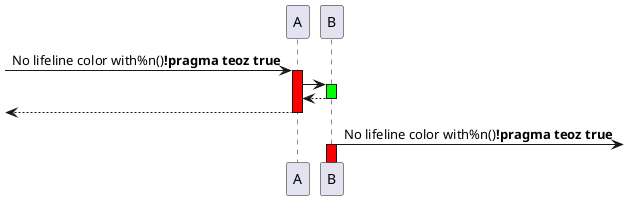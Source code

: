 {
  "sha1": "a59zatzxeiid1wsy560uimmevsrl97w",
  "insertion": {
    "when": "2024-05-30T20:48:21.822Z",
    "url": "https://forum.plantuml.net/14973/sequence-lifeline-color-missing-on-in-out-messages-with-teoz",
    "user": "plantuml@gmail.com"
  }
}
@startuml
!pragma teoz true
[-> A ++ #ff0000 : No lifeline color with%n()<b>!pragma teoz true</b>
A -> B ++ #00ff00
return
return
B ->] ++ #ff0000 : No lifeline color with%n()<b>!pragma teoz true</b>
@enduml
